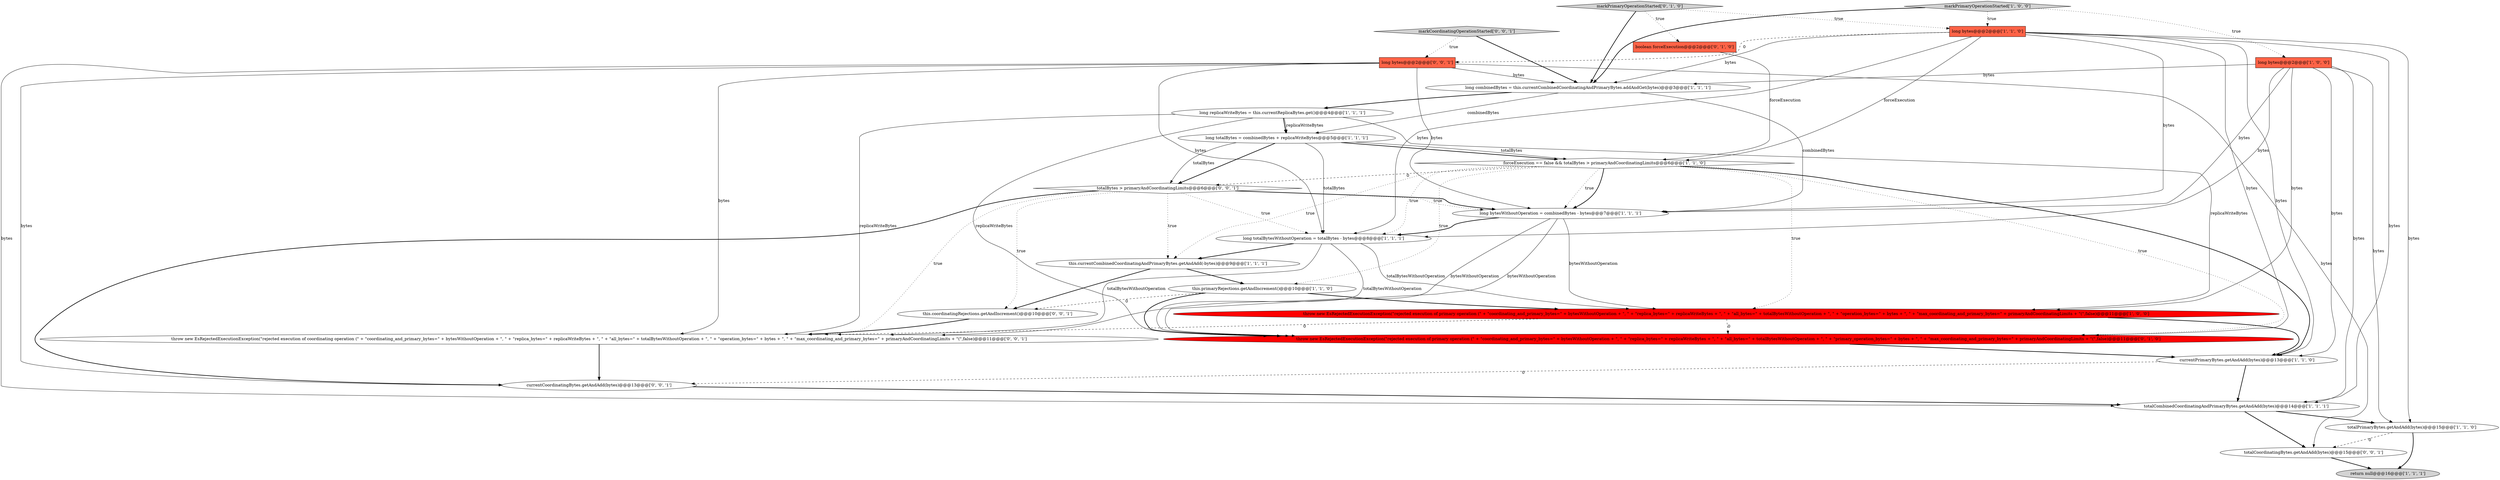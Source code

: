 digraph {
19 [style = filled, label = "totalCoordinatingBytes.getAndAdd(bytes)@@@15@@@['0', '0', '1']", fillcolor = white, shape = ellipse image = "AAA0AAABBB3BBB"];
4 [style = filled, label = "long bytes@@@2@@@['1', '1', '0']", fillcolor = tomato, shape = box image = "AAA0AAABBB1BBB"];
12 [style = filled, label = "long combinedBytes = this.currentCombinedCoordinatingAndPrimaryBytes.addAndGet(bytes)@@@3@@@['1', '1', '1']", fillcolor = white, shape = ellipse image = "AAA0AAABBB1BBB"];
23 [style = filled, label = "markCoordinatingOperationStarted['0', '0', '1']", fillcolor = lightgray, shape = diamond image = "AAA0AAABBB3BBB"];
9 [style = filled, label = "return null@@@16@@@['1', '1', '1']", fillcolor = lightgray, shape = ellipse image = "AAA0AAABBB1BBB"];
7 [style = filled, label = "long bytesWithoutOperation = combinedBytes - bytes@@@7@@@['1', '1', '1']", fillcolor = white, shape = ellipse image = "AAA0AAABBB1BBB"];
24 [style = filled, label = "throw new EsRejectedExecutionException(\"rejected execution of coordinating operation (\" + \"coordinating_and_primary_bytes=\" + bytesWithoutOperation + \", \" + \"replica_bytes=\" + replicaWriteBytes + \", \" + \"all_bytes=\" + totalBytesWithoutOperation + \", \" + \"operation_bytes=\" + bytes + \", \" + \"max_coordinating_and_primary_bytes=\" + primaryAndCoordinatingLimits + \"(\",false)@@@11@@@['0', '0', '1']", fillcolor = white, shape = ellipse image = "AAA0AAABBB3BBB"];
13 [style = filled, label = "this.currentCombinedCoordinatingAndPrimaryBytes.getAndAdd(-bytes)@@@9@@@['1', '1', '1']", fillcolor = white, shape = ellipse image = "AAA0AAABBB1BBB"];
20 [style = filled, label = "currentCoordinatingBytes.getAndAdd(bytes)@@@13@@@['0', '0', '1']", fillcolor = white, shape = ellipse image = "AAA0AAABBB3BBB"];
25 [style = filled, label = "long bytes@@@2@@@['0', '0', '1']", fillcolor = tomato, shape = box image = "AAA0AAABBB3BBB"];
5 [style = filled, label = "markPrimaryOperationStarted['1', '0', '0']", fillcolor = lightgray, shape = diamond image = "AAA0AAABBB1BBB"];
22 [style = filled, label = "this.coordinatingRejections.getAndIncrement()@@@10@@@['0', '0', '1']", fillcolor = white, shape = ellipse image = "AAA0AAABBB3BBB"];
2 [style = filled, label = "totalCombinedCoordinatingAndPrimaryBytes.getAndAdd(bytes)@@@14@@@['1', '1', '1']", fillcolor = white, shape = ellipse image = "AAA0AAABBB1BBB"];
0 [style = filled, label = "long totalBytes = combinedBytes + replicaWriteBytes@@@5@@@['1', '1', '1']", fillcolor = white, shape = ellipse image = "AAA0AAABBB1BBB"];
1 [style = filled, label = "totalPrimaryBytes.getAndAdd(bytes)@@@15@@@['1', '1', '0']", fillcolor = white, shape = ellipse image = "AAA0AAABBB1BBB"];
11 [style = filled, label = "forceExecution == false && totalBytes > primaryAndCoordinatingLimits@@@6@@@['1', '1', '0']", fillcolor = white, shape = diamond image = "AAA0AAABBB1BBB"];
16 [style = filled, label = "throw new EsRejectedExecutionException(\"rejected execution of primary operation (\" + \"coordinating_and_primary_bytes=\" + bytesWithoutOperation + \", \" + \"replica_bytes=\" + replicaWriteBytes + \", \" + \"all_bytes=\" + totalBytesWithoutOperation + \", \" + \"primary_operation_bytes=\" + bytes + \", \" + \"max_coordinating_and_primary_bytes=\" + primaryAndCoordinatingLimits + \"(\",false)@@@11@@@['0', '1', '0']", fillcolor = red, shape = ellipse image = "AAA1AAABBB2BBB"];
6 [style = filled, label = "long replicaWriteBytes = this.currentReplicaBytes.get()@@@4@@@['1', '1', '1']", fillcolor = white, shape = ellipse image = "AAA0AAABBB1BBB"];
15 [style = filled, label = "throw new EsRejectedExecutionException(\"rejected execution of primary operation (\" + \"coordinating_and_primary_bytes=\" + bytesWithoutOperation + \", \" + \"replica_bytes=\" + replicaWriteBytes + \", \" + \"all_bytes=\" + totalBytesWithoutOperation + \", \" + \"operation_bytes=\" + bytes + \", \" + \"max_coordinating_and_primary_bytes=\" + primaryAndCoordinatingLimits + \"(\",false)@@@11@@@['1', '0', '0']", fillcolor = red, shape = ellipse image = "AAA1AAABBB1BBB"];
8 [style = filled, label = "this.primaryRejections.getAndIncrement()@@@10@@@['1', '1', '0']", fillcolor = white, shape = ellipse image = "AAA0AAABBB1BBB"];
3 [style = filled, label = "long bytes@@@2@@@['1', '0', '0']", fillcolor = tomato, shape = box image = "AAA0AAABBB1BBB"];
14 [style = filled, label = "long totalBytesWithoutOperation = totalBytes - bytes@@@8@@@['1', '1', '1']", fillcolor = white, shape = ellipse image = "AAA0AAABBB1BBB"];
10 [style = filled, label = "currentPrimaryBytes.getAndAdd(bytes)@@@13@@@['1', '1', '0']", fillcolor = white, shape = ellipse image = "AAA0AAABBB1BBB"];
21 [style = filled, label = "totalBytes > primaryAndCoordinatingLimits@@@6@@@['0', '0', '1']", fillcolor = white, shape = diamond image = "AAA0AAABBB3BBB"];
18 [style = filled, label = "markPrimaryOperationStarted['0', '1', '0']", fillcolor = lightgray, shape = diamond image = "AAA0AAABBB2BBB"];
17 [style = filled, label = "boolean forceExecution@@@2@@@['0', '1', '0']", fillcolor = tomato, shape = box image = "AAA0AAABBB2BBB"];
7->15 [style = solid, label="bytesWithoutOperation"];
8->16 [style = bold, label=""];
15->10 [style = bold, label=""];
1->19 [style = dashed, label="0"];
4->1 [style = solid, label="bytes"];
4->10 [style = solid, label="bytes"];
6->24 [style = solid, label="replicaWriteBytes"];
7->16 [style = solid, label="bytesWithoutOperation"];
7->14 [style = bold, label=""];
4->25 [style = dashed, label="0"];
4->7 [style = solid, label="bytes"];
21->24 [style = dotted, label="true"];
19->9 [style = bold, label=""];
21->7 [style = dotted, label="true"];
10->20 [style = dashed, label="0"];
11->8 [style = dotted, label="true"];
6->0 [style = solid, label="replicaWriteBytes"];
23->12 [style = bold, label=""];
13->22 [style = bold, label=""];
3->2 [style = solid, label="bytes"];
11->15 [style = dotted, label="true"];
17->11 [style = solid, label="forceExecution"];
12->0 [style = solid, label="combinedBytes"];
11->21 [style = dashed, label="0"];
11->7 [style = dotted, label="true"];
7->24 [style = solid, label="bytesWithoutOperation"];
15->16 [style = dashed, label="0"];
11->14 [style = dotted, label="true"];
18->12 [style = bold, label=""];
21->22 [style = dotted, label="true"];
0->21 [style = bold, label=""];
11->13 [style = dotted, label="true"];
5->3 [style = dotted, label="true"];
6->16 [style = solid, label="replicaWriteBytes"];
25->7 [style = solid, label="bytes"];
5->4 [style = dotted, label="true"];
25->12 [style = solid, label="bytes"];
24->20 [style = bold, label=""];
3->12 [style = solid, label="bytes"];
6->15 [style = solid, label="replicaWriteBytes"];
3->10 [style = solid, label="bytes"];
3->15 [style = solid, label="bytes"];
4->16 [style = solid, label="bytes"];
11->16 [style = dotted, label="true"];
21->7 [style = bold, label=""];
21->13 [style = dotted, label="true"];
25->20 [style = solid, label="bytes"];
10->2 [style = bold, label=""];
18->17 [style = dotted, label="true"];
4->11 [style = solid, label="forceExecution"];
8->15 [style = bold, label=""];
2->1 [style = bold, label=""];
15->24 [style = dashed, label="0"];
0->11 [style = bold, label=""];
3->14 [style = solid, label="bytes"];
1->9 [style = bold, label=""];
4->14 [style = solid, label="bytes"];
14->16 [style = solid, label="totalBytesWithoutOperation"];
4->2 [style = solid, label="bytes"];
8->22 [style = dashed, label="0"];
11->10 [style = bold, label=""];
25->2 [style = solid, label="bytes"];
25->19 [style = solid, label="bytes"];
0->14 [style = solid, label="totalBytes"];
14->13 [style = bold, label=""];
25->14 [style = solid, label="bytes"];
3->1 [style = solid, label="bytes"];
23->25 [style = dotted, label="true"];
3->7 [style = solid, label="bytes"];
0->11 [style = solid, label="totalBytes"];
2->19 [style = bold, label=""];
25->24 [style = solid, label="bytes"];
4->12 [style = solid, label="bytes"];
16->10 [style = bold, label=""];
6->0 [style = bold, label=""];
0->21 [style = solid, label="totalBytes"];
12->6 [style = bold, label=""];
20->2 [style = bold, label=""];
12->7 [style = solid, label="combinedBytes"];
21->20 [style = bold, label=""];
14->15 [style = solid, label="totalBytesWithoutOperation"];
5->12 [style = bold, label=""];
21->14 [style = dotted, label="true"];
14->24 [style = solid, label="totalBytesWithoutOperation"];
18->4 [style = dotted, label="true"];
22->24 [style = bold, label=""];
13->8 [style = bold, label=""];
11->7 [style = bold, label=""];
}

